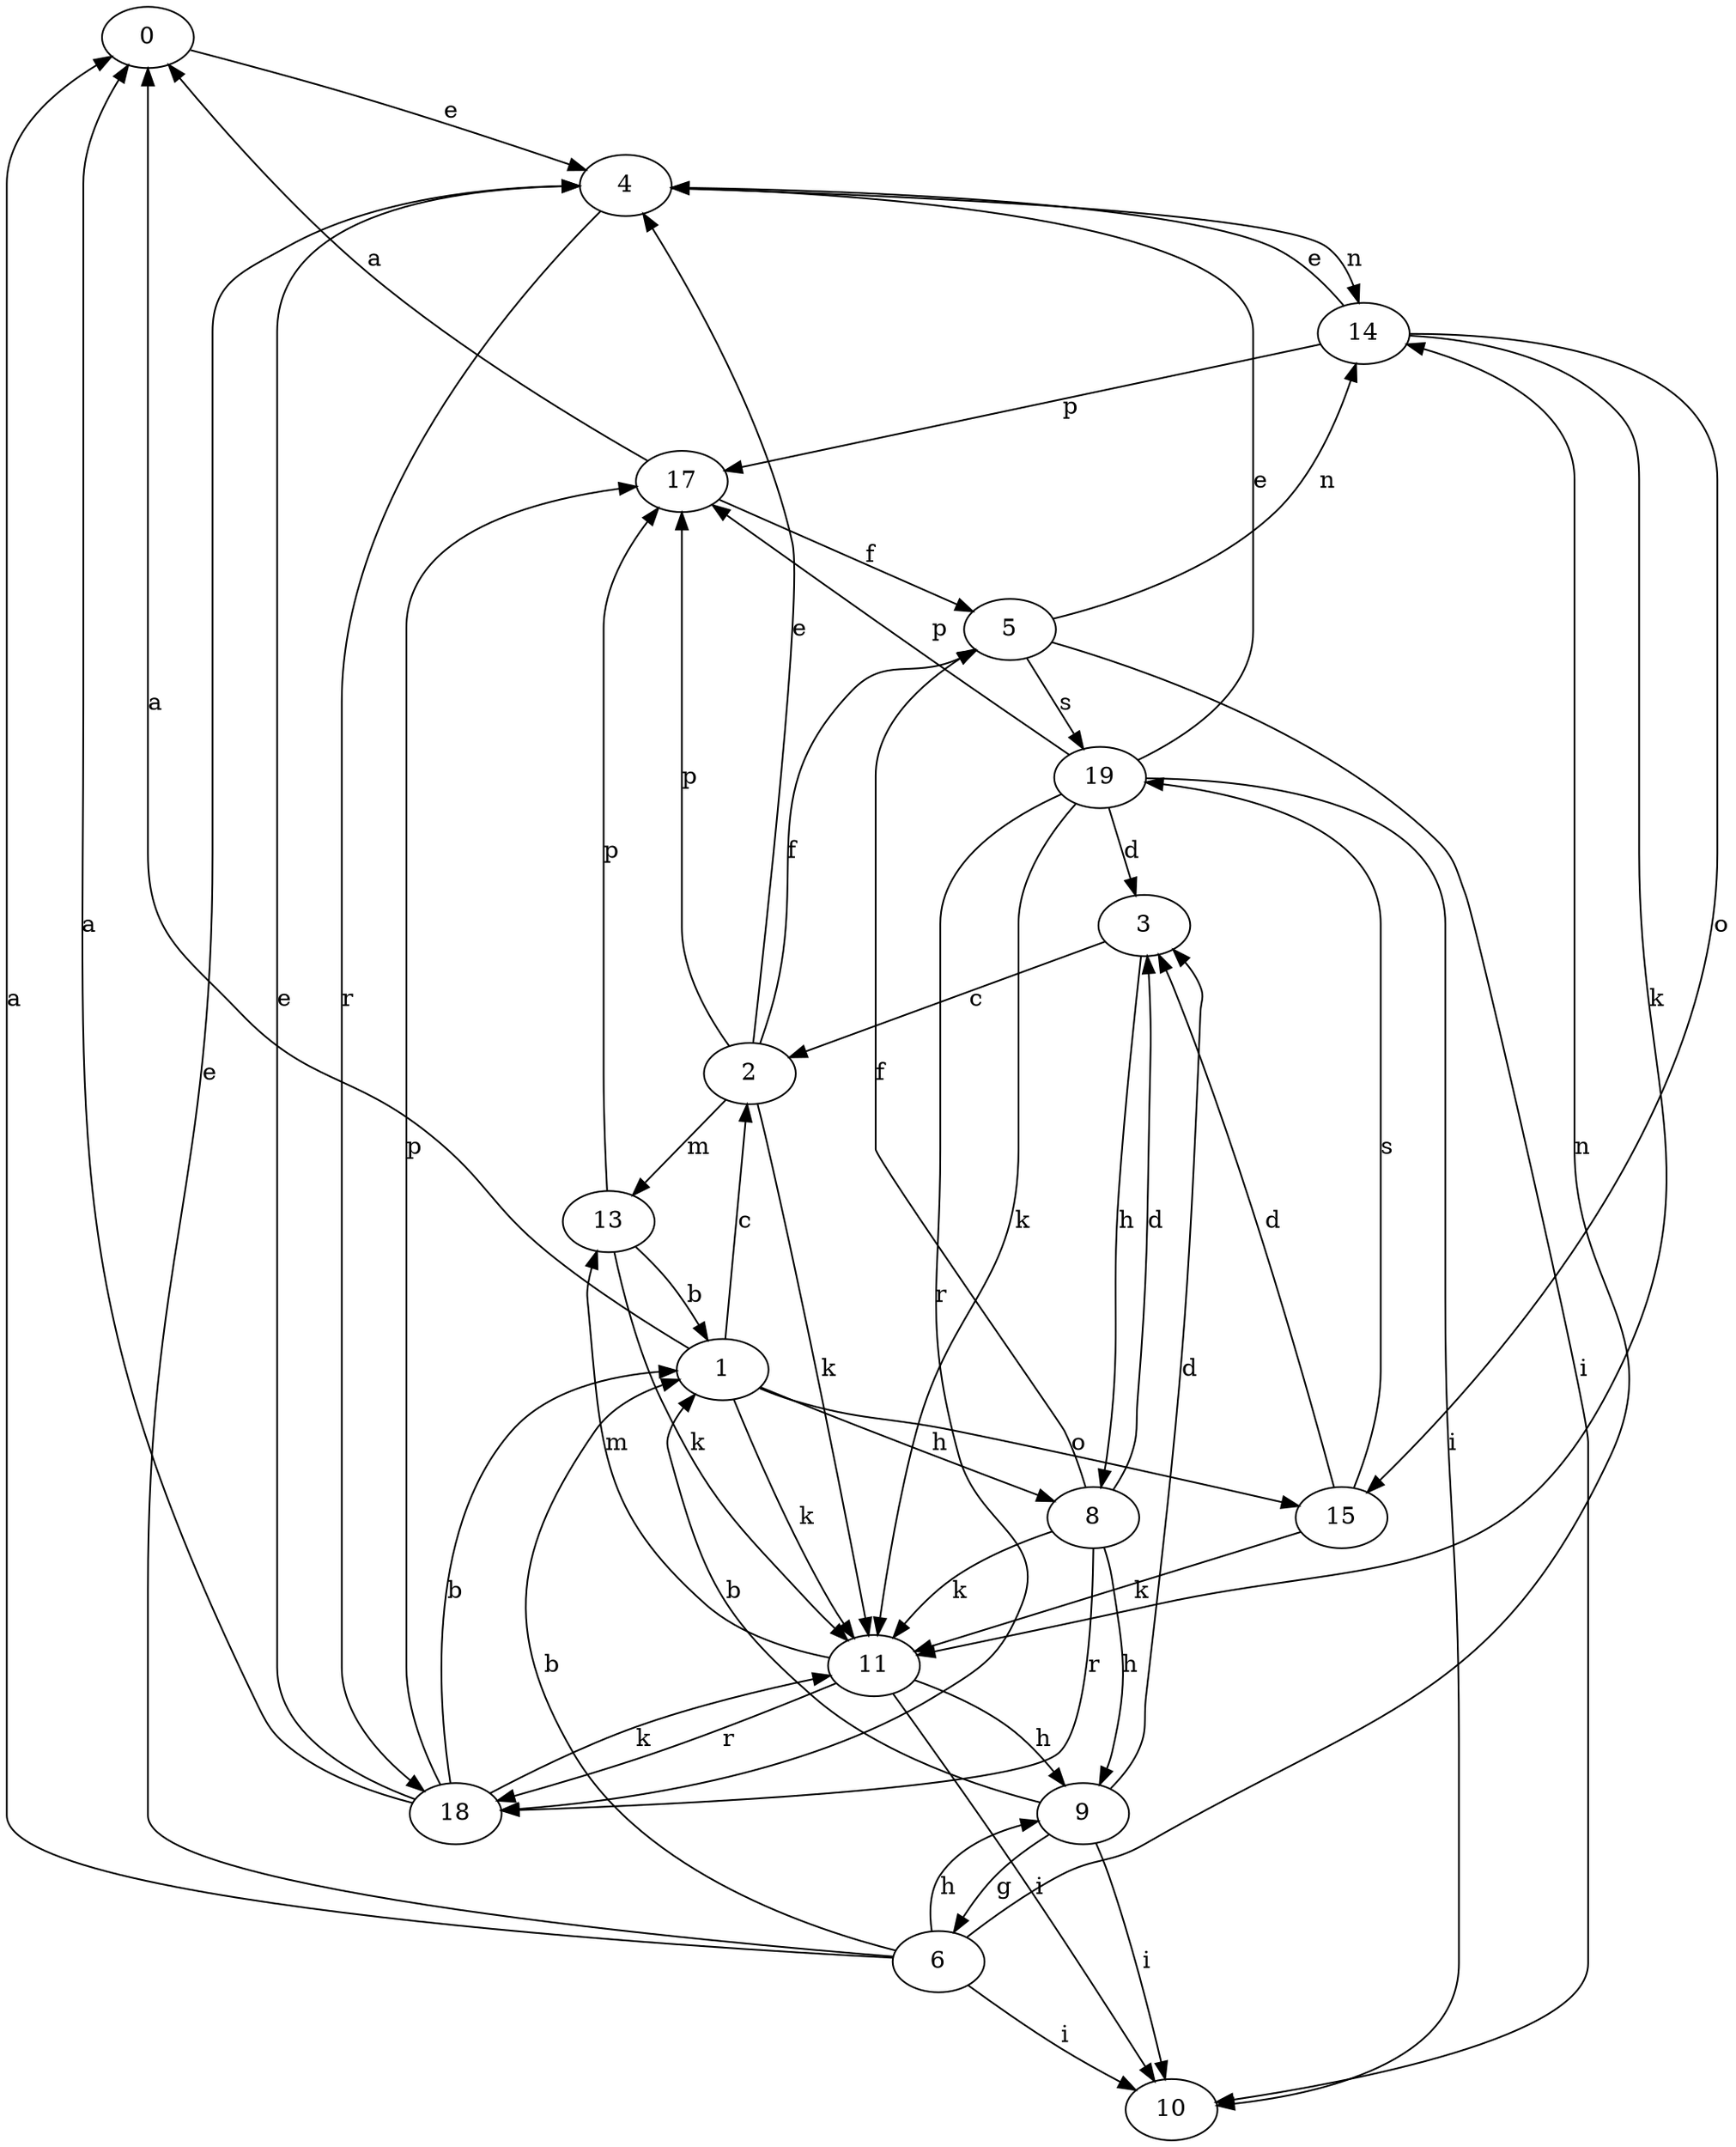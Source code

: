strict digraph  {
0;
1;
2;
3;
4;
5;
6;
8;
9;
10;
11;
13;
14;
15;
17;
18;
19;
0 -> 4  [label=e];
1 -> 0  [label=a];
1 -> 2  [label=c];
1 -> 8  [label=h];
1 -> 11  [label=k];
1 -> 15  [label=o];
2 -> 4  [label=e];
2 -> 5  [label=f];
2 -> 11  [label=k];
2 -> 13  [label=m];
2 -> 17  [label=p];
3 -> 2  [label=c];
3 -> 8  [label=h];
4 -> 14  [label=n];
4 -> 18  [label=r];
5 -> 10  [label=i];
5 -> 14  [label=n];
5 -> 19  [label=s];
6 -> 0  [label=a];
6 -> 1  [label=b];
6 -> 4  [label=e];
6 -> 9  [label=h];
6 -> 10  [label=i];
6 -> 14  [label=n];
8 -> 3  [label=d];
8 -> 5  [label=f];
8 -> 9  [label=h];
8 -> 11  [label=k];
8 -> 18  [label=r];
9 -> 1  [label=b];
9 -> 3  [label=d];
9 -> 6  [label=g];
9 -> 10  [label=i];
11 -> 9  [label=h];
11 -> 10  [label=i];
11 -> 13  [label=m];
11 -> 18  [label=r];
13 -> 1  [label=b];
13 -> 11  [label=k];
13 -> 17  [label=p];
14 -> 4  [label=e];
14 -> 11  [label=k];
14 -> 15  [label=o];
14 -> 17  [label=p];
15 -> 3  [label=d];
15 -> 11  [label=k];
15 -> 19  [label=s];
17 -> 0  [label=a];
17 -> 5  [label=f];
18 -> 0  [label=a];
18 -> 1  [label=b];
18 -> 4  [label=e];
18 -> 11  [label=k];
18 -> 17  [label=p];
19 -> 3  [label=d];
19 -> 4  [label=e];
19 -> 10  [label=i];
19 -> 11  [label=k];
19 -> 17  [label=p];
19 -> 18  [label=r];
}
